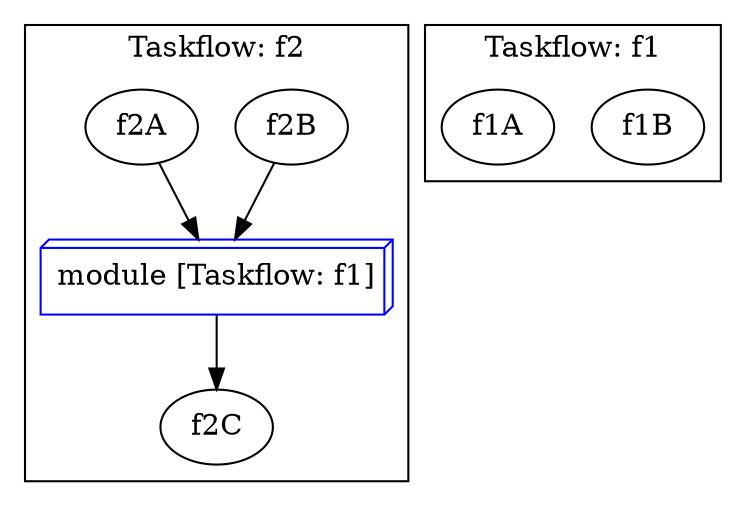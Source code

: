 digraph Taskflow {
subgraph cluster_p0x7ffeeb8ff970 {
label="Taskflow: f2";
p0x7ffb03813838[label="f2C" ];
p0x7ffb03813938[label="f2B" ];
p0x7ffb03813938 -> p0x7ffb03813b38;
p0x7ffb03813a38[label="f2A" ];
p0x7ffb03813a38 -> p0x7ffb03813b38;
p0x7ffb03813b38[shape=box3d, color=blue, label="module [Taskflow: f1]"];
p0x7ffb03813b38->p0x7ffb03813838;
}
subgraph cluster_p0x7ffeeb8ff8d0 {
label="Taskflow: f1";
p0x7ffb03813638[label="f1B" ];
p0x7ffb03813738[label="f1A" ];
}
}

